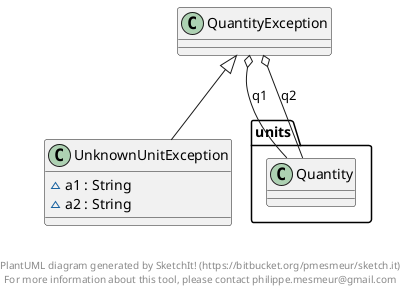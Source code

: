 @startuml

      class  QuantityException {
      }

      class  UnknownUnitException {
          ~ a1 : String
          ~ a2 : String
      }

   QuantityException o-- units.Quantity : q1
   QuantityException o-- units.Quantity : q2
   UnknownUnitException -up-|>  QuantityException


right footer


PlantUML diagram generated by SketchIt! (https://bitbucket.org/pmesmeur/sketch.it)
For more information about this tool, please contact philippe.mesmeur@gmail.com
endfooter

@enduml
